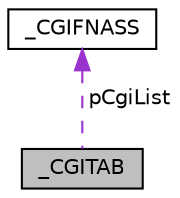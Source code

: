digraph "_CGITAB"
{
 // LATEX_PDF_SIZE
  edge [fontname="Helvetica",fontsize="10",labelfontname="Helvetica",labelfontsize="10"];
  node [fontname="Helvetica",fontsize="10",shape=record];
  Node1 [label="_CGITAB",height=0.2,width=0.4,color="black", fillcolor="grey75", style="filled", fontcolor="black",tooltip=" "];
  Node2 -> Node1 [dir="back",color="darkorchid3",fontsize="10",style="dashed",label=" pCgiList" ,fontname="Helvetica"];
  Node2 [label="_CGIFNASS",height=0.2,width=0.4,color="black", fillcolor="white", style="filled",URL="$d1/d1b/struct__CGIFNASS.html",tooltip=" "];
}
